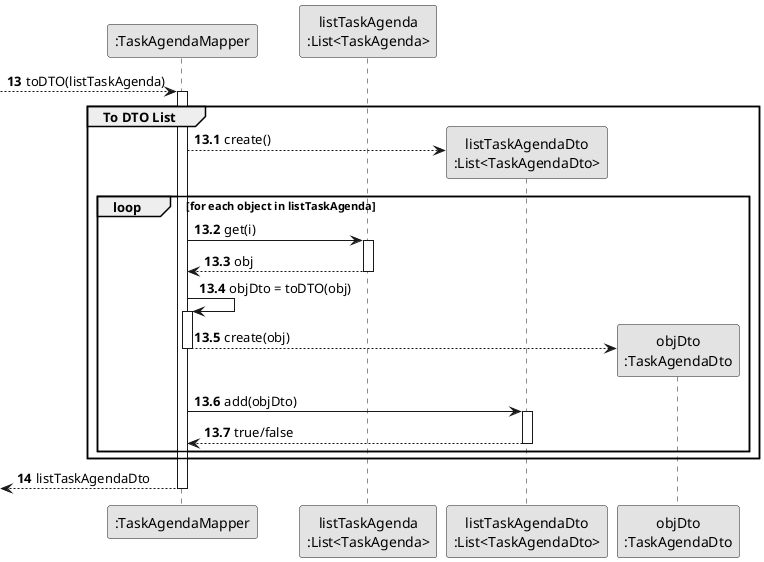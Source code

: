 @startuml
'https://plantuml.com/sequence-diagram
skinparam monochrome true
skinparam packageStyle rectangle
skinparam shadowing false

participant ":TaskAgendaMapper" as TEAMMP
participant "listTaskAgenda\n:List<TaskAgenda>" as TEAMLIST
participant "listTaskAgendaDto\n:List<TaskAgendaDto>" as LSTEAMDTO
participant "objDto\n:TaskAgendaDto" as DTOTEAM

autonumber 13

--> TEAMMP : toDTO(listTaskAgenda)

autonumber 13.1

activate TEAMMP

group To DTO List

TEAMMP --> LSTEAMDTO** : create()

loop for each object in listTaskAgenda

TEAMMP -> TEAMLIST : get(i)

activate TEAMLIST

TEAMLIST --> TEAMMP : obj

deactivate TEAMLIST

TEAMMP -> TEAMMP : objDto = toDTO(obj)

activate TEAMMP

TEAMMP --> DTOTEAM** : create(obj)

deactivate TEAMMP

TEAMMP -> LSTEAMDTO : add(objDto)

activate LSTEAMDTO

LSTEAMDTO --> TEAMMP : true/false

deactivate LSTEAMDTO

end

end

autonumber 14

<-- TEAMMP : listTaskAgendaDto

deactivate TEAMMP
@enduml
